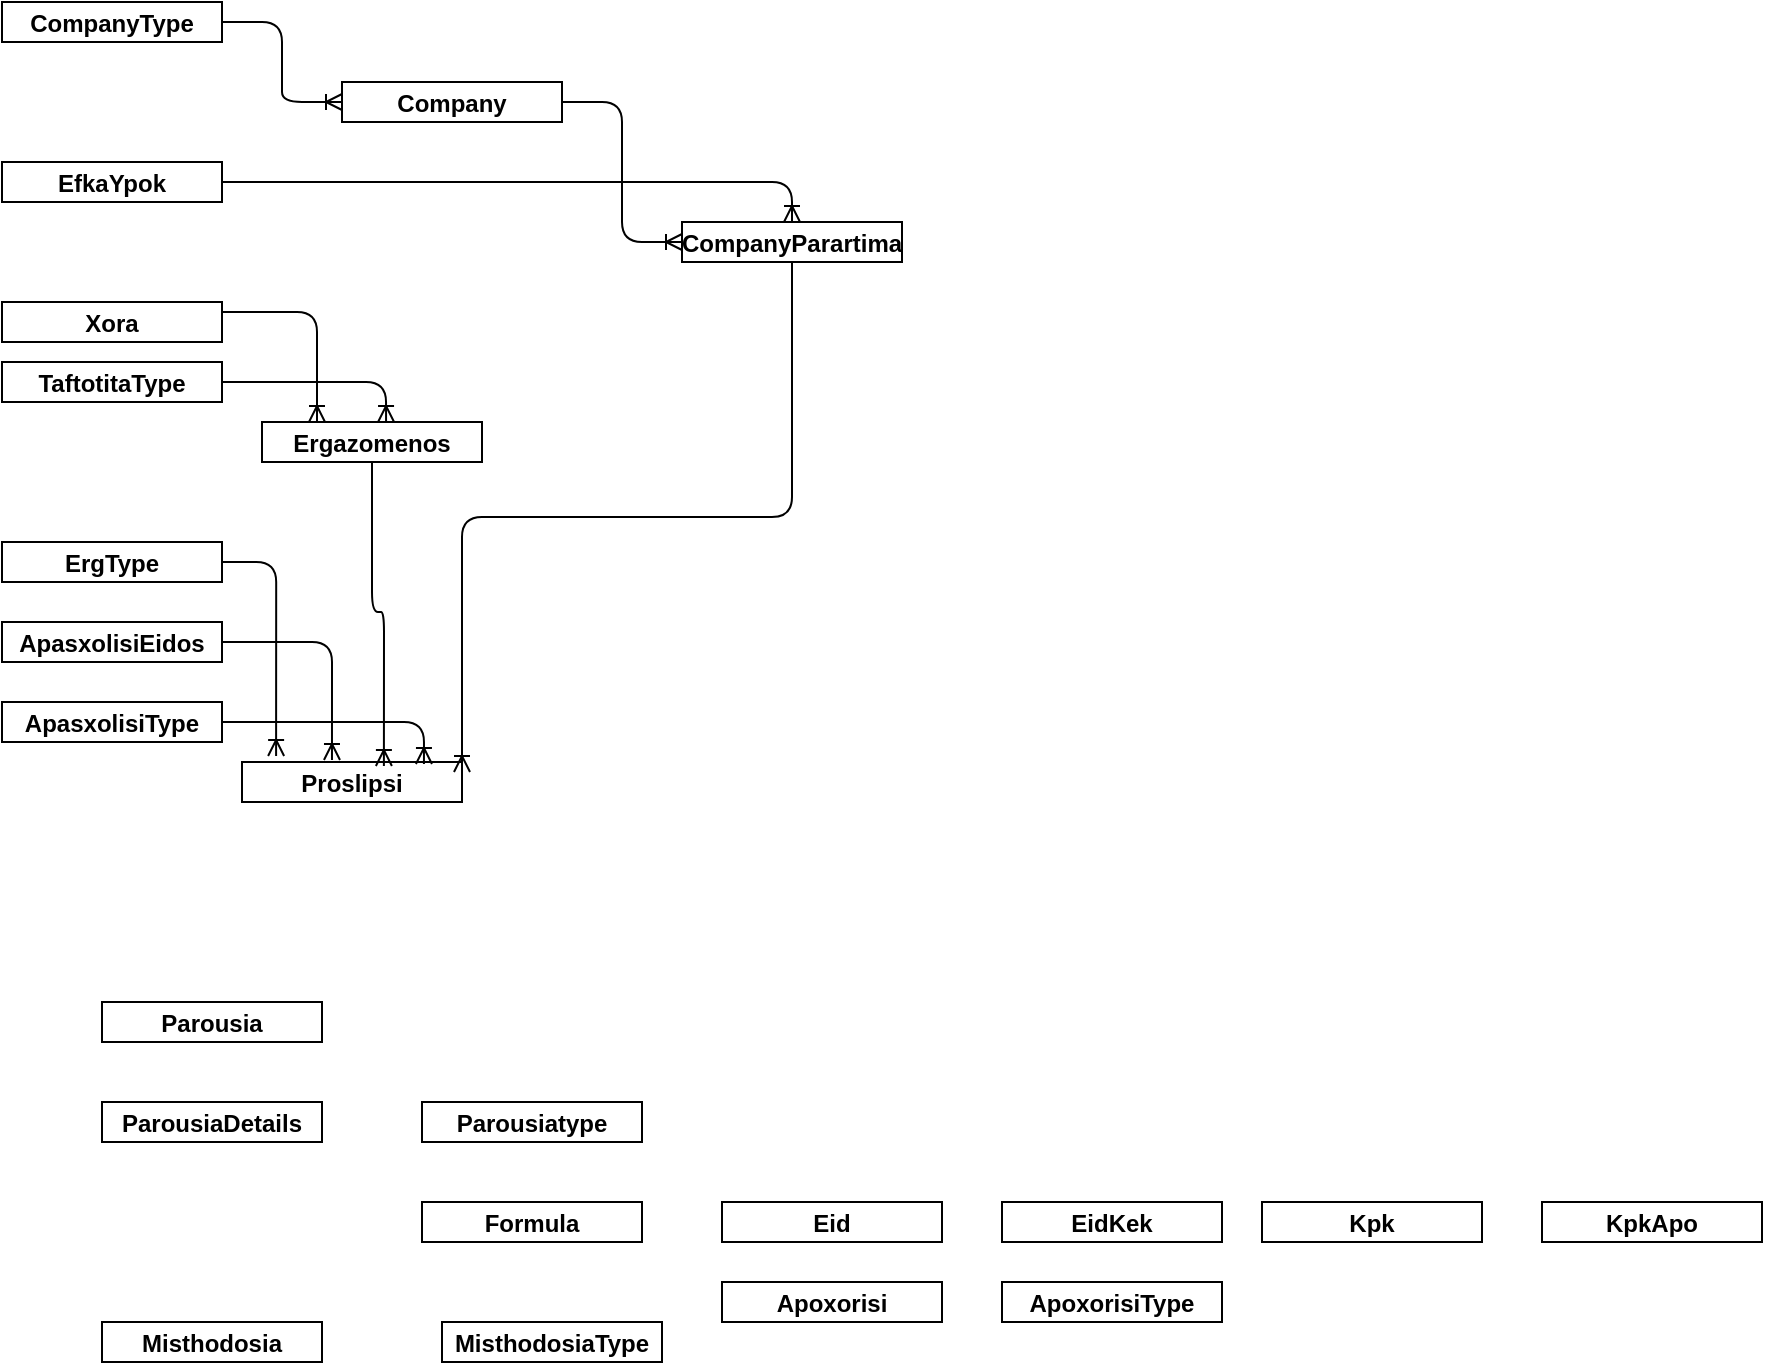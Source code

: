 <mxfile version="13.3.5" type="device"><diagram id="LtMwmjsSz5hRO9eMIrbK" name="Page-1"><mxGraphModel dx="1085" dy="639" grid="1" gridSize="10" guides="1" tooltips="1" connect="1" arrows="1" fold="1" page="1" pageScale="1" pageWidth="850" pageHeight="1100" math="0" shadow="0"><root><mxCell id="0"/><mxCell id="1" parent="0"/><mxCell id="IZwBa53SZ4ABLXGcsa-I-5" value="&lt;p style=&quot;margin: 0px ; margin-top: 4px ; text-align: center&quot;&gt;&lt;b&gt;CompanyType&lt;/b&gt;&lt;/p&gt;" style="verticalAlign=top;align=left;overflow=fill;fontSize=12;fontFamily=Helvetica;html=1;" vertex="1" parent="1"><mxGeometry x="10" y="30" width="110" height="20" as="geometry"/></mxCell><mxCell id="IZwBa53SZ4ABLXGcsa-I-6" value="&lt;p style=&quot;margin: 0px ; margin-top: 4px ; text-align: center&quot;&gt;&lt;b&gt;Company&lt;/b&gt;&lt;/p&gt;" style="verticalAlign=top;align=left;overflow=fill;fontSize=12;fontFamily=Helvetica;html=1;" vertex="1" parent="1"><mxGeometry x="180" y="70" width="110" height="20" as="geometry"/></mxCell><mxCell id="IZwBa53SZ4ABLXGcsa-I-7" value="&lt;p style=&quot;margin: 0px ; margin-top: 4px ; text-align: center&quot;&gt;&lt;b&gt;CompanyParartima&lt;/b&gt;&lt;/p&gt;" style="verticalAlign=top;align=left;overflow=fill;fontSize=12;fontFamily=Helvetica;html=1;" vertex="1" parent="1"><mxGeometry x="350" y="140" width="110" height="20" as="geometry"/></mxCell><mxCell id="IZwBa53SZ4ABLXGcsa-I-12" style="edgeStyle=orthogonalEdgeStyle;rounded=0;orthogonalLoop=1;jettySize=auto;html=1;exitX=0.5;exitY=1;exitDx=0;exitDy=0;" edge="1" parent="1" source="IZwBa53SZ4ABLXGcsa-I-6" target="IZwBa53SZ4ABLXGcsa-I-6"><mxGeometry relative="1" as="geometry"/></mxCell><mxCell id="IZwBa53SZ4ABLXGcsa-I-18" value="&lt;p style=&quot;margin: 0px ; margin-top: 4px ; text-align: center&quot;&gt;&lt;b&gt;EfkaYpok&lt;/b&gt;&lt;/p&gt;" style="verticalAlign=top;align=left;overflow=fill;fontSize=12;fontFamily=Helvetica;html=1;" vertex="1" parent="1"><mxGeometry x="10" y="110" width="110" height="20" as="geometry"/></mxCell><mxCell id="IZwBa53SZ4ABLXGcsa-I-19" value="&lt;p style=&quot;margin: 0px ; margin-top: 4px ; text-align: center&quot;&gt;&lt;b&gt;Xora&lt;/b&gt;&lt;br&gt;&lt;/p&gt;" style="verticalAlign=top;align=left;overflow=fill;fontSize=12;fontFamily=Helvetica;html=1;" vertex="1" parent="1"><mxGeometry x="10" y="180" width="110" height="20" as="geometry"/></mxCell><mxCell id="IZwBa53SZ4ABLXGcsa-I-20" value="&lt;p style=&quot;margin: 0px ; margin-top: 4px ; text-align: center&quot;&gt;&lt;b&gt;Ergazomenos&lt;/b&gt;&lt;br&gt;&lt;/p&gt;" style="verticalAlign=top;align=left;overflow=fill;fontSize=12;fontFamily=Helvetica;html=1;" vertex="1" parent="1"><mxGeometry x="140" y="240" width="110" height="20" as="geometry"/></mxCell><mxCell id="IZwBa53SZ4ABLXGcsa-I-22" value="&lt;p style=&quot;margin: 0px ; margin-top: 4px ; text-align: center&quot;&gt;&lt;b&gt;Proslipsi&lt;/b&gt;&lt;br&gt;&lt;/p&gt;" style="verticalAlign=top;align=left;overflow=fill;fontSize=12;fontFamily=Helvetica;html=1;" vertex="1" parent="1"><mxGeometry x="130" y="410" width="110" height="20" as="geometry"/></mxCell><mxCell id="IZwBa53SZ4ABLXGcsa-I-23" value="&lt;p style=&quot;margin: 0px ; margin-top: 4px ; text-align: center&quot;&gt;&lt;b&gt;ErgType&lt;/b&gt;&lt;br&gt;&lt;/p&gt;" style="verticalAlign=top;align=left;overflow=fill;fontSize=12;fontFamily=Helvetica;html=1;" vertex="1" parent="1"><mxGeometry x="10" y="300" width="110" height="20" as="geometry"/></mxCell><mxCell id="IZwBa53SZ4ABLXGcsa-I-24" value="&lt;p style=&quot;margin: 0px ; margin-top: 4px ; text-align: center&quot;&gt;&lt;b&gt;Apoxorisi&lt;/b&gt;&lt;br&gt;&lt;/p&gt;" style="verticalAlign=top;align=left;overflow=fill;fontSize=12;fontFamily=Helvetica;html=1;" vertex="1" parent="1"><mxGeometry x="370" y="670" width="110" height="20" as="geometry"/></mxCell><mxCell id="IZwBa53SZ4ABLXGcsa-I-25" value="&lt;p style=&quot;margin: 0px ; margin-top: 4px ; text-align: center&quot;&gt;&lt;b&gt;ApoxorisiType&lt;/b&gt;&lt;br&gt;&lt;/p&gt;" style="verticalAlign=top;align=left;overflow=fill;fontSize=12;fontFamily=Helvetica;html=1;" vertex="1" parent="1"><mxGeometry x="510" y="670" width="110" height="20" as="geometry"/></mxCell><mxCell id="IZwBa53SZ4ABLXGcsa-I-26" value="&lt;p style=&quot;margin: 0px ; margin-top: 4px ; text-align: center&quot;&gt;&lt;b&gt;ApasxolisiEidos&lt;/b&gt;&lt;br&gt;&lt;/p&gt;" style="verticalAlign=top;align=left;overflow=fill;fontSize=12;fontFamily=Helvetica;html=1;" vertex="1" parent="1"><mxGeometry x="10" y="340" width="110" height="20" as="geometry"/></mxCell><mxCell id="IZwBa53SZ4ABLXGcsa-I-27" value="&lt;p style=&quot;margin: 0px ; margin-top: 4px ; text-align: center&quot;&gt;&lt;b&gt;ApasxolisiType&lt;/b&gt;&lt;br&gt;&lt;/p&gt;" style="verticalAlign=top;align=left;overflow=fill;fontSize=12;fontFamily=Helvetica;html=1;" vertex="1" parent="1"><mxGeometry x="10" y="380" width="110" height="20" as="geometry"/></mxCell><mxCell id="IZwBa53SZ4ABLXGcsa-I-28" value="&lt;p style=&quot;margin: 0px ; margin-top: 4px ; text-align: center&quot;&gt;&lt;b&gt;Eid&lt;/b&gt;&lt;br&gt;&lt;/p&gt;" style="verticalAlign=top;align=left;overflow=fill;fontSize=12;fontFamily=Helvetica;html=1;" vertex="1" parent="1"><mxGeometry x="370" y="630" width="110" height="20" as="geometry"/></mxCell><mxCell id="IZwBa53SZ4ABLXGcsa-I-29" value="&lt;p style=&quot;margin: 0px ; margin-top: 4px ; text-align: center&quot;&gt;&lt;b&gt;EidKek&lt;/b&gt;&lt;br&gt;&lt;/p&gt;" style="verticalAlign=top;align=left;overflow=fill;fontSize=12;fontFamily=Helvetica;html=1;" vertex="1" parent="1"><mxGeometry x="510" y="630" width="110" height="20" as="geometry"/></mxCell><mxCell id="IZwBa53SZ4ABLXGcsa-I-30" value="&lt;p style=&quot;margin: 0px ; margin-top: 4px ; text-align: center&quot;&gt;&lt;b&gt;Kpk&lt;/b&gt;&lt;br&gt;&lt;/p&gt;" style="verticalAlign=top;align=left;overflow=fill;fontSize=12;fontFamily=Helvetica;html=1;" vertex="1" parent="1"><mxGeometry x="640" y="630" width="110" height="20" as="geometry"/></mxCell><mxCell id="IZwBa53SZ4ABLXGcsa-I-31" value="&lt;p style=&quot;margin: 0px ; margin-top: 4px ; text-align: center&quot;&gt;&lt;b&gt;KpkApo&lt;/b&gt;&lt;br&gt;&lt;/p&gt;" style="verticalAlign=top;align=left;overflow=fill;fontSize=12;fontFamily=Helvetica;html=1;" vertex="1" parent="1"><mxGeometry x="780" y="630" width="110" height="20" as="geometry"/></mxCell><mxCell id="IZwBa53SZ4ABLXGcsa-I-32" value="&lt;p style=&quot;margin: 0px ; margin-top: 4px ; text-align: center&quot;&gt;&lt;b&gt;Parousia&lt;/b&gt;&lt;br&gt;&lt;/p&gt;" style="verticalAlign=top;align=left;overflow=fill;fontSize=12;fontFamily=Helvetica;html=1;" vertex="1" parent="1"><mxGeometry x="60" y="530" width="110" height="20" as="geometry"/></mxCell><mxCell id="IZwBa53SZ4ABLXGcsa-I-33" value="&lt;p style=&quot;margin: 0px ; margin-top: 4px ; text-align: center&quot;&gt;&lt;b&gt;ParousiaDetails&lt;/b&gt;&lt;br&gt;&lt;/p&gt;" style="verticalAlign=top;align=left;overflow=fill;fontSize=12;fontFamily=Helvetica;html=1;" vertex="1" parent="1"><mxGeometry x="60" y="580" width="110" height="20" as="geometry"/></mxCell><mxCell id="IZwBa53SZ4ABLXGcsa-I-34" value="&lt;p style=&quot;margin: 0px ; margin-top: 4px ; text-align: center&quot;&gt;&lt;b&gt;Parousiatype&lt;/b&gt;&lt;br&gt;&lt;/p&gt;" style="verticalAlign=top;align=left;overflow=fill;fontSize=12;fontFamily=Helvetica;html=1;" vertex="1" parent="1"><mxGeometry x="220" y="580" width="110" height="20" as="geometry"/></mxCell><mxCell id="IZwBa53SZ4ABLXGcsa-I-35" value="&lt;p style=&quot;margin: 0px ; margin-top: 4px ; text-align: center&quot;&gt;&lt;b&gt;Formula&lt;/b&gt;&lt;br&gt;&lt;/p&gt;" style="verticalAlign=top;align=left;overflow=fill;fontSize=12;fontFamily=Helvetica;html=1;" vertex="1" parent="1"><mxGeometry x="220" y="630" width="110" height="20" as="geometry"/></mxCell><mxCell id="IZwBa53SZ4ABLXGcsa-I-36" value="&lt;p style=&quot;margin: 0px ; margin-top: 4px ; text-align: center&quot;&gt;&lt;b&gt;Misthodosia&lt;/b&gt;&lt;br&gt;&lt;/p&gt;" style="verticalAlign=top;align=left;overflow=fill;fontSize=12;fontFamily=Helvetica;html=1;" vertex="1" parent="1"><mxGeometry x="60" y="690" width="110" height="20" as="geometry"/></mxCell><mxCell id="IZwBa53SZ4ABLXGcsa-I-37" value="&lt;p style=&quot;margin: 0px ; margin-top: 4px ; text-align: center&quot;&gt;&lt;b&gt;MisthodosiaType&lt;/b&gt;&lt;br&gt;&lt;/p&gt;" style="verticalAlign=top;align=left;overflow=fill;fontSize=12;fontFamily=Helvetica;html=1;" vertex="1" parent="1"><mxGeometry x="230" y="690" width="110" height="20" as="geometry"/></mxCell><mxCell id="IZwBa53SZ4ABLXGcsa-I-44" value="" style="edgeStyle=entityRelationEdgeStyle;fontSize=12;html=1;endArrow=ERoneToMany;exitX=1;exitY=0.5;exitDx=0;exitDy=0;entryX=0;entryY=0.5;entryDx=0;entryDy=0;" edge="1" parent="1" source="IZwBa53SZ4ABLXGcsa-I-5" target="IZwBa53SZ4ABLXGcsa-I-6"><mxGeometry width="100" height="100" relative="1" as="geometry"><mxPoint x="370" y="460" as="sourcePoint"/><mxPoint x="470" y="360" as="targetPoint"/></mxGeometry></mxCell><mxCell id="IZwBa53SZ4ABLXGcsa-I-45" value="" style="edgeStyle=entityRelationEdgeStyle;fontSize=12;html=1;endArrow=ERoneToMany;exitX=1;exitY=0.5;exitDx=0;exitDy=0;entryX=0;entryY=0.5;entryDx=0;entryDy=0;" edge="1" parent="1" source="IZwBa53SZ4ABLXGcsa-I-6" target="IZwBa53SZ4ABLXGcsa-I-7"><mxGeometry width="100" height="100" relative="1" as="geometry"><mxPoint x="370" y="460" as="sourcePoint"/><mxPoint x="470" y="360" as="targetPoint"/></mxGeometry></mxCell><mxCell id="IZwBa53SZ4ABLXGcsa-I-46" value="" style="edgeStyle=orthogonalEdgeStyle;fontSize=12;html=1;endArrow=ERoneToMany;exitX=1;exitY=0.5;exitDx=0;exitDy=0;entryX=0.5;entryY=0;entryDx=0;entryDy=0;" edge="1" parent="1" source="IZwBa53SZ4ABLXGcsa-I-18" target="IZwBa53SZ4ABLXGcsa-I-7"><mxGeometry width="100" height="100" relative="1" as="geometry"><mxPoint x="370" y="460" as="sourcePoint"/><mxPoint x="380" y="120" as="targetPoint"/></mxGeometry></mxCell><mxCell id="IZwBa53SZ4ABLXGcsa-I-50" style="edgeStyle=orthogonalEdgeStyle;rounded=0;orthogonalLoop=1;jettySize=auto;html=1;exitX=0.5;exitY=1;exitDx=0;exitDy=0;" edge="1" parent="1" source="IZwBa53SZ4ABLXGcsa-I-20" target="IZwBa53SZ4ABLXGcsa-I-20"><mxGeometry relative="1" as="geometry"/></mxCell><mxCell id="IZwBa53SZ4ABLXGcsa-I-51" value="&lt;p style=&quot;margin: 0px ; margin-top: 4px ; text-align: center&quot;&gt;&lt;b&gt;TaftotitaType&lt;/b&gt;&lt;br&gt;&lt;/p&gt;" style="verticalAlign=top;align=left;overflow=fill;fontSize=12;fontFamily=Helvetica;html=1;" vertex="1" parent="1"><mxGeometry x="10" y="210" width="110" height="20" as="geometry"/></mxCell><mxCell id="IZwBa53SZ4ABLXGcsa-I-69" value="" style="edgeStyle=orthogonalEdgeStyle;fontSize=12;html=1;endArrow=ERoneToMany;exitX=1;exitY=0.25;exitDx=0;exitDy=0;entryX=0.25;entryY=0;entryDx=0;entryDy=0;" edge="1" parent="1" source="IZwBa53SZ4ABLXGcsa-I-19" target="IZwBa53SZ4ABLXGcsa-I-20"><mxGeometry width="100" height="100" relative="1" as="geometry"><mxPoint x="370" y="460" as="sourcePoint"/><mxPoint x="470" y="360" as="targetPoint"/></mxGeometry></mxCell><mxCell id="IZwBa53SZ4ABLXGcsa-I-70" value="" style="edgeStyle=orthogonalEdgeStyle;fontSize=12;html=1;endArrow=ERoneToMany;exitX=1;exitY=0.5;exitDx=0;exitDy=0;entryX=0.564;entryY=0;entryDx=0;entryDy=0;entryPerimeter=0;" edge="1" parent="1" source="IZwBa53SZ4ABLXGcsa-I-51" target="IZwBa53SZ4ABLXGcsa-I-20"><mxGeometry width="100" height="100" relative="1" as="geometry"><mxPoint x="130" y="235" as="sourcePoint"/><mxPoint x="247.5" y="270" as="targetPoint"/></mxGeometry></mxCell><mxCell id="IZwBa53SZ4ABLXGcsa-I-72" value="" style="edgeStyle=orthogonalEdgeStyle;fontSize=12;html=1;endArrow=ERoneToMany;entryX=0.155;entryY=-0.15;entryDx=0;entryDy=0;exitX=1;exitY=0.5;exitDx=0;exitDy=0;entryPerimeter=0;" edge="1" parent="1" source="IZwBa53SZ4ABLXGcsa-I-23" target="IZwBa53SZ4ABLXGcsa-I-22"><mxGeometry width="100" height="100" relative="1" as="geometry"><mxPoint x="300" y="290" as="sourcePoint"/><mxPoint x="177.5" y="250" as="targetPoint"/></mxGeometry></mxCell><mxCell id="IZwBa53SZ4ABLXGcsa-I-74" value="" style="edgeStyle=orthogonalEdgeStyle;fontSize=12;html=1;endArrow=ERoneToMany;exitX=1;exitY=0.5;exitDx=0;exitDy=0;entryX=0.409;entryY=-0.05;entryDx=0;entryDy=0;entryPerimeter=0;" edge="1" parent="1" source="IZwBa53SZ4ABLXGcsa-I-26" target="IZwBa53SZ4ABLXGcsa-I-22"><mxGeometry width="100" height="100" relative="1" as="geometry"><mxPoint x="130" y="320" as="sourcePoint"/><mxPoint x="167" y="440" as="targetPoint"/></mxGeometry></mxCell><mxCell id="IZwBa53SZ4ABLXGcsa-I-75" value="" style="edgeStyle=orthogonalEdgeStyle;fontSize=12;html=1;endArrow=ERoneToMany;exitX=1;exitY=0.5;exitDx=0;exitDy=0;entryX=0.827;entryY=0.05;entryDx=0;entryDy=0;entryPerimeter=0;" edge="1" parent="1" source="IZwBa53SZ4ABLXGcsa-I-27" target="IZwBa53SZ4ABLXGcsa-I-22"><mxGeometry width="100" height="100" relative="1" as="geometry"><mxPoint x="130" y="360" as="sourcePoint"/><mxPoint x="184.99" y="439" as="targetPoint"/></mxGeometry></mxCell><mxCell id="IZwBa53SZ4ABLXGcsa-I-76" value="" style="edgeStyle=orthogonalEdgeStyle;fontSize=12;html=1;endArrow=ERoneToMany;exitX=0.5;exitY=1;exitDx=0;exitDy=0;entryX=0.645;entryY=0.1;entryDx=0;entryDy=0;entryPerimeter=0;" edge="1" parent="1" source="IZwBa53SZ4ABLXGcsa-I-20" target="IZwBa53SZ4ABLXGcsa-I-22"><mxGeometry width="100" height="100" relative="1" as="geometry"><mxPoint x="370" y="610" as="sourcePoint"/><mxPoint x="470" y="510" as="targetPoint"/></mxGeometry></mxCell><mxCell id="IZwBa53SZ4ABLXGcsa-I-77" value="" style="fontSize=12;html=1;endArrow=ERoneToMany;entryX=1;entryY=0.25;entryDx=0;entryDy=0;edgeStyle=elbowEdgeStyle;elbow=vertical;exitX=0.5;exitY=1;exitDx=0;exitDy=0;" edge="1" parent="1" source="IZwBa53SZ4ABLXGcsa-I-7" target="IZwBa53SZ4ABLXGcsa-I-22"><mxGeometry width="100" height="100" relative="1" as="geometry"><mxPoint x="400" y="220" as="sourcePoint"/><mxPoint x="470" y="360" as="targetPoint"/></mxGeometry></mxCell></root></mxGraphModel></diagram></mxfile>